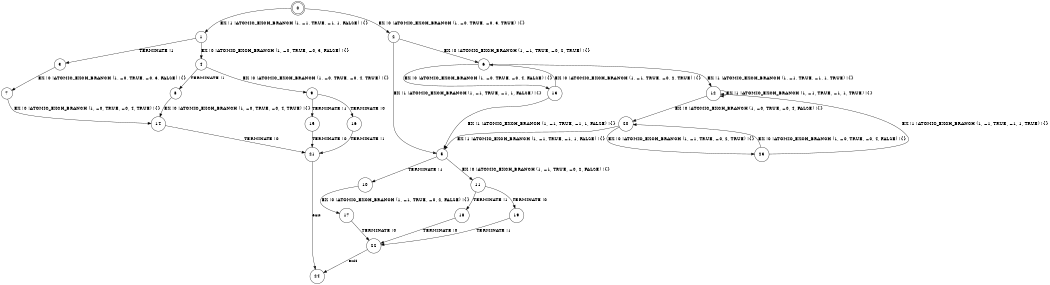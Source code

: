 digraph BCG {
size = "7, 10.5";
center = TRUE;
node [shape = circle];
0 [peripheries = 2];
0 -> 1 [label = "EX !1 !ATOMIC_EXCH_BRANCH (1, +1, TRUE, +1, 1, FALSE) !{}"];
0 -> 2 [label = "EX !0 !ATOMIC_EXCH_BRANCH (1, +0, TRUE, +0, 3, TRUE) !{}"];
1 -> 3 [label = "TERMINATE !1"];
1 -> 4 [label = "EX !0 !ATOMIC_EXCH_BRANCH (1, +0, TRUE, +0, 3, FALSE) !{}"];
2 -> 5 [label = "EX !1 !ATOMIC_EXCH_BRANCH (1, +1, TRUE, +1, 1, FALSE) !{}"];
2 -> 6 [label = "EX !0 !ATOMIC_EXCH_BRANCH (1, +1, TRUE, +0, 2, TRUE) !{}"];
3 -> 7 [label = "EX !0 !ATOMIC_EXCH_BRANCH (1, +0, TRUE, +0, 3, FALSE) !{}"];
4 -> 8 [label = "TERMINATE !1"];
4 -> 9 [label = "EX !0 !ATOMIC_EXCH_BRANCH (1, +0, TRUE, +0, 4, TRUE) !{}"];
5 -> 10 [label = "TERMINATE !1"];
5 -> 11 [label = "EX !0 !ATOMIC_EXCH_BRANCH (1, +1, TRUE, +0, 2, FALSE) !{}"];
6 -> 12 [label = "EX !1 !ATOMIC_EXCH_BRANCH (1, +1, TRUE, +1, 1, TRUE) !{}"];
6 -> 13 [label = "EX !0 !ATOMIC_EXCH_BRANCH (1, +0, TRUE, +0, 4, FALSE) !{}"];
7 -> 14 [label = "EX !0 !ATOMIC_EXCH_BRANCH (1, +0, TRUE, +0, 4, TRUE) !{}"];
8 -> 14 [label = "EX !0 !ATOMIC_EXCH_BRANCH (1, +0, TRUE, +0, 4, TRUE) !{}"];
9 -> 15 [label = "TERMINATE !1"];
9 -> 16 [label = "TERMINATE !0"];
10 -> 17 [label = "EX !0 !ATOMIC_EXCH_BRANCH (1, +1, TRUE, +0, 2, FALSE) !{}"];
11 -> 18 [label = "TERMINATE !1"];
11 -> 19 [label = "TERMINATE !0"];
12 -> 12 [label = "EX !1 !ATOMIC_EXCH_BRANCH (1, +1, TRUE, +1, 1, TRUE) !{}"];
12 -> 20 [label = "EX !0 !ATOMIC_EXCH_BRANCH (1, +0, TRUE, +0, 4, FALSE) !{}"];
13 -> 5 [label = "EX !1 !ATOMIC_EXCH_BRANCH (1, +1, TRUE, +1, 1, FALSE) !{}"];
13 -> 6 [label = "EX !0 !ATOMIC_EXCH_BRANCH (1, +1, TRUE, +0, 2, TRUE) !{}"];
14 -> 21 [label = "TERMINATE !0"];
15 -> 21 [label = "TERMINATE !0"];
16 -> 21 [label = "TERMINATE !1"];
17 -> 22 [label = "TERMINATE !0"];
18 -> 22 [label = "TERMINATE !0"];
19 -> 22 [label = "TERMINATE !1"];
20 -> 5 [label = "EX !1 !ATOMIC_EXCH_BRANCH (1, +1, TRUE, +1, 1, FALSE) !{}"];
20 -> 23 [label = "EX !0 !ATOMIC_EXCH_BRANCH (1, +1, TRUE, +0, 2, TRUE) !{}"];
21 -> 24 [label = "exit"];
22 -> 24 [label = "exit"];
23 -> 12 [label = "EX !1 !ATOMIC_EXCH_BRANCH (1, +1, TRUE, +1, 1, TRUE) !{}"];
23 -> 20 [label = "EX !0 !ATOMIC_EXCH_BRANCH (1, +0, TRUE, +0, 4, FALSE) !{}"];
}
